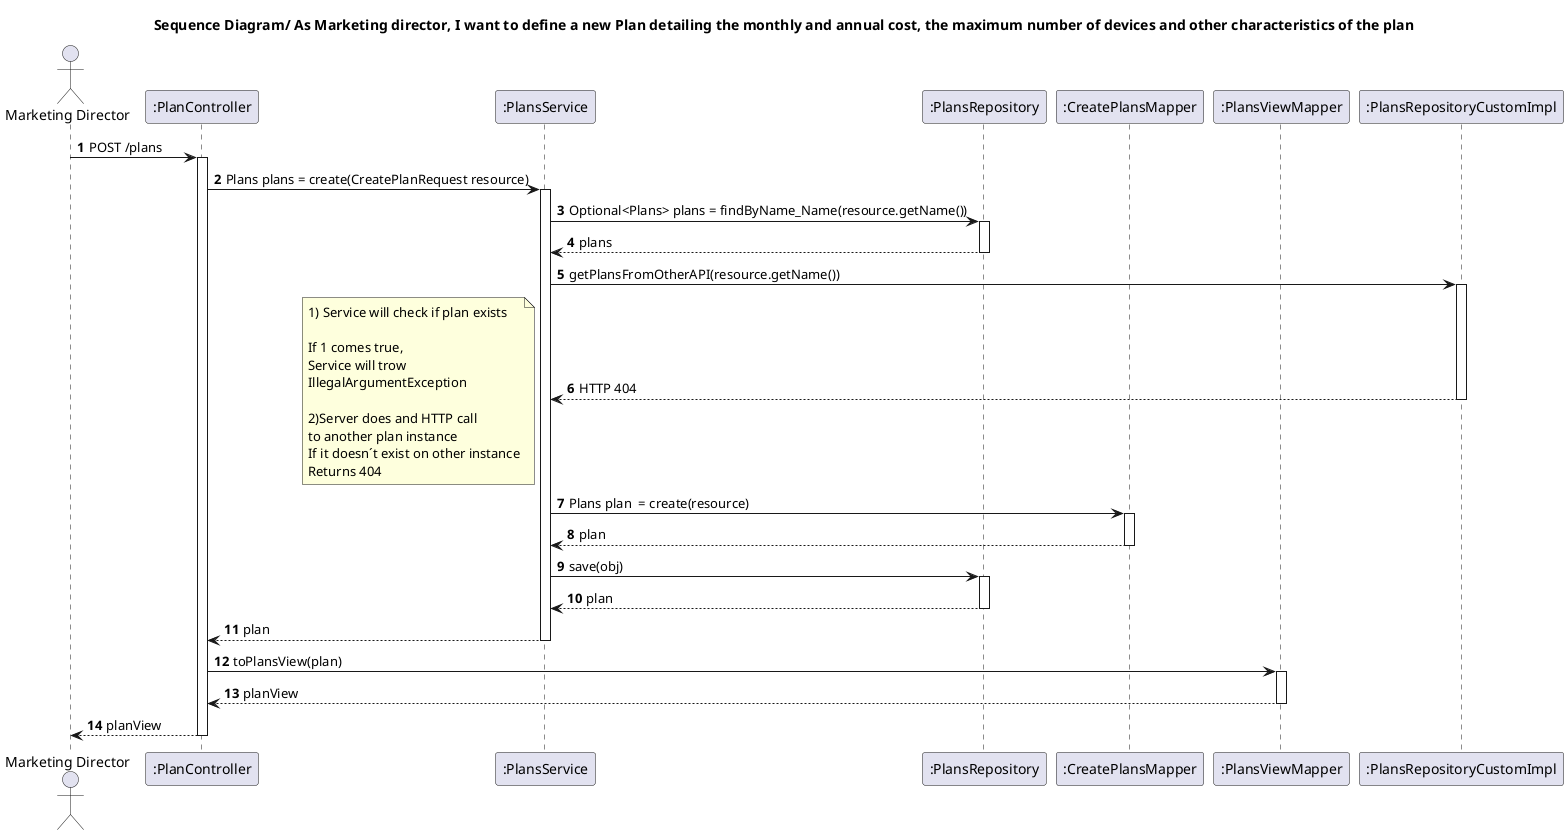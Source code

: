 @startuml
'https://plantuml.com/sequence-diagram
autoactivate on
autonumber
title Sequence Diagram/ As Marketing director, I want to define a new Plan detailing the monthly and annual cost, the maximum number of devices and other characteristics of the plan

autonumber

actor "Marketing Director" as Ac
participant ":PlanController" as Ctrl
participant ":PlansService" as Serv
participant ":PlansRepository" as Repo
participant ":CreatePlansMapper" as Mapper
participant ":PlansViewMapper" as View
participant ":PlansRepositoryCustomImpl" as RepoHTTP

Ac -> Ctrl : POST /plans
Ctrl -> Serv :Plans plans = create(CreatePlanRequest resource)
Serv -> Repo :Optional<Plans> plans = findByName_Name(resource.getName())
Repo --> Serv : plans
Serv->RepoHTTP:getPlansFromOtherAPI(resource.getName())
RepoHTTP-->Serv: HTTP 404
note left
1) Service will check if plan exists

If 1 comes true,
Service will trow
IllegalArgumentException

2)Server does and HTTP call
to another plan instance
If it doesn´t exist on other instance
Returns 404
end note
Serv -> Mapper :Plans plan  = create(resource)
Mapper --> Serv: plan
Serv -> Repo: save(obj)
Repo --> Serv: plan
Serv --> Ctrl: plan
Ctrl ->View: toPlansView(plan)
View -->Ctrl: planView
Ac <-- Ctrl : planView

@enduml